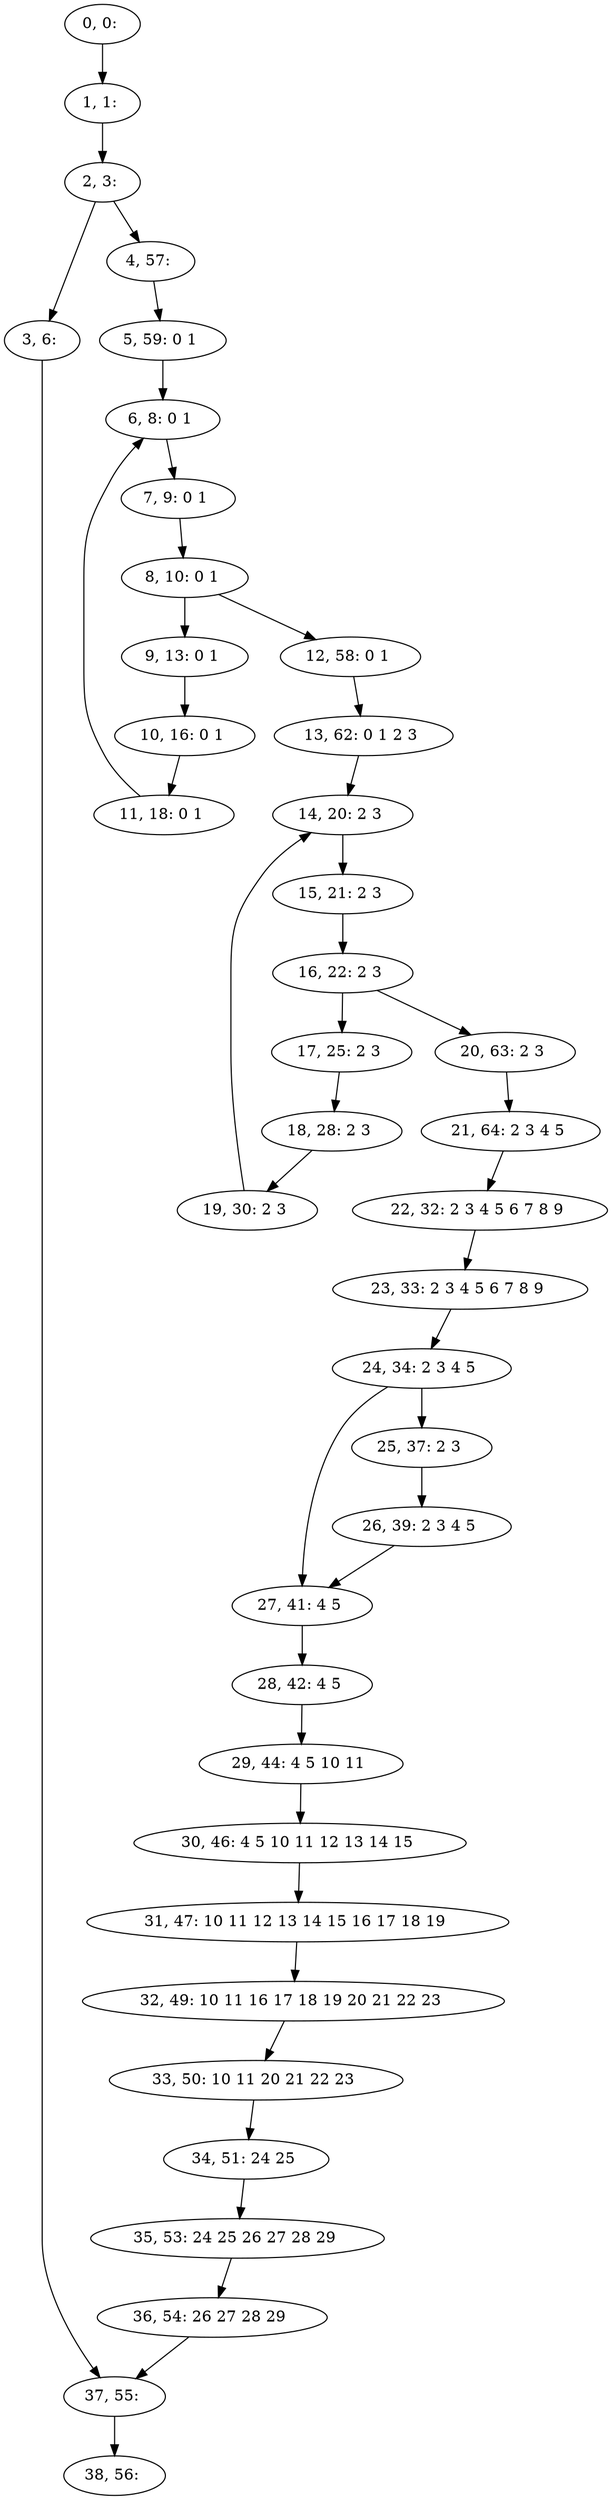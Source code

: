 digraph G {
0[label="0, 0: "];
1[label="1, 1: "];
2[label="2, 3: "];
3[label="3, 6: "];
4[label="4, 57: "];
5[label="5, 59: 0 1 "];
6[label="6, 8: 0 1 "];
7[label="7, 9: 0 1 "];
8[label="8, 10: 0 1 "];
9[label="9, 13: 0 1 "];
10[label="10, 16: 0 1 "];
11[label="11, 18: 0 1 "];
12[label="12, 58: 0 1 "];
13[label="13, 62: 0 1 2 3 "];
14[label="14, 20: 2 3 "];
15[label="15, 21: 2 3 "];
16[label="16, 22: 2 3 "];
17[label="17, 25: 2 3 "];
18[label="18, 28: 2 3 "];
19[label="19, 30: 2 3 "];
20[label="20, 63: 2 3 "];
21[label="21, 64: 2 3 4 5 "];
22[label="22, 32: 2 3 4 5 6 7 8 9 "];
23[label="23, 33: 2 3 4 5 6 7 8 9 "];
24[label="24, 34: 2 3 4 5 "];
25[label="25, 37: 2 3 "];
26[label="26, 39: 2 3 4 5 "];
27[label="27, 41: 4 5 "];
28[label="28, 42: 4 5 "];
29[label="29, 44: 4 5 10 11 "];
30[label="30, 46: 4 5 10 11 12 13 14 15 "];
31[label="31, 47: 10 11 12 13 14 15 16 17 18 19 "];
32[label="32, 49: 10 11 16 17 18 19 20 21 22 23 "];
33[label="33, 50: 10 11 20 21 22 23 "];
34[label="34, 51: 24 25 "];
35[label="35, 53: 24 25 26 27 28 29 "];
36[label="36, 54: 26 27 28 29 "];
37[label="37, 55: "];
38[label="38, 56: "];
0->1 ;
1->2 ;
2->3 ;
2->4 ;
3->37 ;
4->5 ;
5->6 ;
6->7 ;
7->8 ;
8->9 ;
8->12 ;
9->10 ;
10->11 ;
11->6 ;
12->13 ;
13->14 ;
14->15 ;
15->16 ;
16->17 ;
16->20 ;
17->18 ;
18->19 ;
19->14 ;
20->21 ;
21->22 ;
22->23 ;
23->24 ;
24->25 ;
24->27 ;
25->26 ;
26->27 ;
27->28 ;
28->29 ;
29->30 ;
30->31 ;
31->32 ;
32->33 ;
33->34 ;
34->35 ;
35->36 ;
36->37 ;
37->38 ;
}
